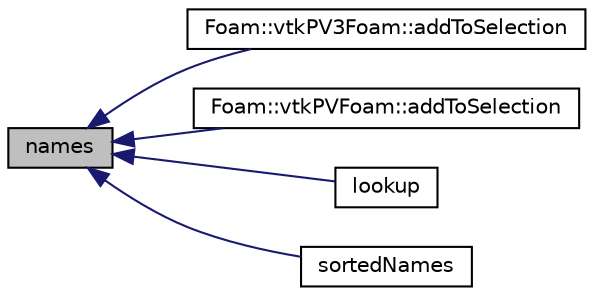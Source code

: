 digraph "names"
{
  bgcolor="transparent";
  edge [fontname="Helvetica",fontsize="10",labelfontname="Helvetica",labelfontsize="10"];
  node [fontname="Helvetica",fontsize="10",shape=record];
  rankdir="LR";
  Node1 [label="names",height=0.2,width=0.4,color="black", fillcolor="grey75", style="filled", fontcolor="black"];
  Node1 -> Node2 [dir="back",color="midnightblue",fontsize="10",style="solid",fontname="Helvetica"];
  Node2 [label="Foam::vtkPV3Foam::addToSelection",height=0.2,width=0.4,color="black",URL="$a02930.html#a78bfe31ef84c3f3dbd1df4f6b9de4ddc"];
  Node1 -> Node3 [dir="back",color="midnightblue",fontsize="10",style="solid",fontname="Helvetica"];
  Node3 [label="Foam::vtkPVFoam::addToSelection",height=0.2,width=0.4,color="black",URL="$a02932.html#a78bfe31ef84c3f3dbd1df4f6b9de4ddc"];
  Node1 -> Node4 [dir="back",color="midnightblue",fontsize="10",style="solid",fontname="Helvetica"];
  Node4 [label="lookup",height=0.2,width=0.4,color="black",URL="$a01204.html#a491d664d7509459cb1b1d91dcbc79fa8",tooltip="Return the list for all IOobects whose name matches name. "];
  Node1 -> Node5 [dir="back",color="midnightblue",fontsize="10",style="solid",fontname="Helvetica"];
  Node5 [label="sortedNames",height=0.2,width=0.4,color="black",URL="$a01204.html#adddd6f16991b1c21f1682fd0a68079e2",tooltip="Return the sorted list of names of the IOobjects of given class. "];
}
